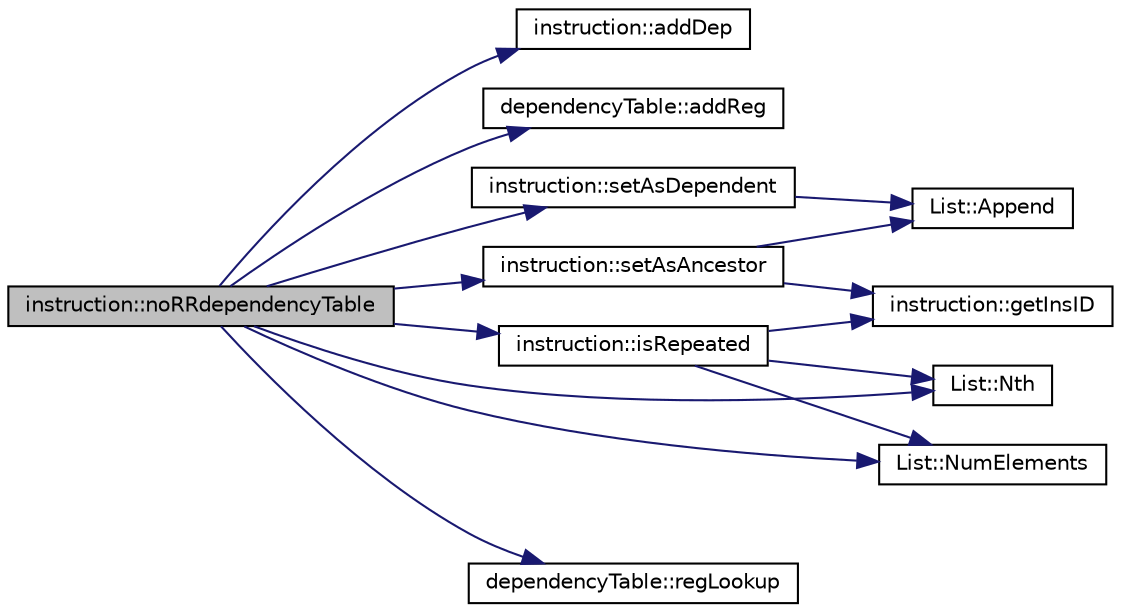 digraph G
{
  edge [fontname="Helvetica",fontsize="10",labelfontname="Helvetica",labelfontsize="10"];
  node [fontname="Helvetica",fontsize="10",shape=record];
  rankdir=LR;
  Node1 [label="instruction::noRRdependencyTable",height=0.2,width=0.4,color="black", fillcolor="grey75", style="filled" fontcolor="black"];
  Node1 -> Node2 [color="midnightblue",fontsize="10",style="solid"];
  Node2 [label="instruction::addDep",height=0.2,width=0.4,color="black", fillcolor="white", style="filled",URL="$classinstruction.html#aeb756cec429aca99a341f069df268465"];
  Node1 -> Node3 [color="midnightblue",fontsize="10",style="solid"];
  Node3 [label="dependencyTable::addReg",height=0.2,width=0.4,color="black", fillcolor="white", style="filled",URL="$classdependencyTable.html#a8ef091ae6d3ca417958673d50fd9a8a6"];
  Node1 -> Node4 [color="midnightblue",fontsize="10",style="solid"];
  Node4 [label="instruction::isRepeated",height=0.2,width=0.4,color="black", fillcolor="white", style="filled",URL="$classinstruction.html#a8d938a7c74c2bd36d0e5565cf933d9d5"];
  Node4 -> Node5 [color="midnightblue",fontsize="10",style="solid"];
  Node5 [label="instruction::getInsID",height=0.2,width=0.4,color="black", fillcolor="white", style="filled",URL="$classinstruction.html#a0856c8a7411c298a51cd8d8d5e2f8b12"];
  Node4 -> Node6 [color="midnightblue",fontsize="10",style="solid"];
  Node6 [label="List::Nth",height=0.2,width=0.4,color="black", fillcolor="white", style="filled",URL="$classList.html#a5eb964816de33c85e1d46658ddf8c6c4"];
  Node4 -> Node7 [color="midnightblue",fontsize="10",style="solid"];
  Node7 [label="List::NumElements",height=0.2,width=0.4,color="black", fillcolor="white", style="filled",URL="$classList.html#ac2e9d50f703b01bf643fa6ce50837c26"];
  Node1 -> Node6 [color="midnightblue",fontsize="10",style="solid"];
  Node1 -> Node7 [color="midnightblue",fontsize="10",style="solid"];
  Node1 -> Node8 [color="midnightblue",fontsize="10",style="solid"];
  Node8 [label="dependencyTable::regLookup",height=0.2,width=0.4,color="black", fillcolor="white", style="filled",URL="$classdependencyTable.html#a38380b935c33267006d7242d1b72e62a"];
  Node1 -> Node9 [color="midnightblue",fontsize="10",style="solid"];
  Node9 [label="instruction::setAsAncestor",height=0.2,width=0.4,color="black", fillcolor="white", style="filled",URL="$classinstruction.html#aee7e55cf32812b46267a22bcb53da670"];
  Node9 -> Node10 [color="midnightblue",fontsize="10",style="solid"];
  Node10 [label="List::Append",height=0.2,width=0.4,color="black", fillcolor="white", style="filled",URL="$classList.html#a473190098e38206d0125b0737245e613"];
  Node9 -> Node5 [color="midnightblue",fontsize="10",style="solid"];
  Node1 -> Node11 [color="midnightblue",fontsize="10",style="solid"];
  Node11 [label="instruction::setAsDependent",height=0.2,width=0.4,color="black", fillcolor="white", style="filled",URL="$classinstruction.html#ab2ba6828f1256186a787d933a6ca0868"];
  Node11 -> Node10 [color="midnightblue",fontsize="10",style="solid"];
}
